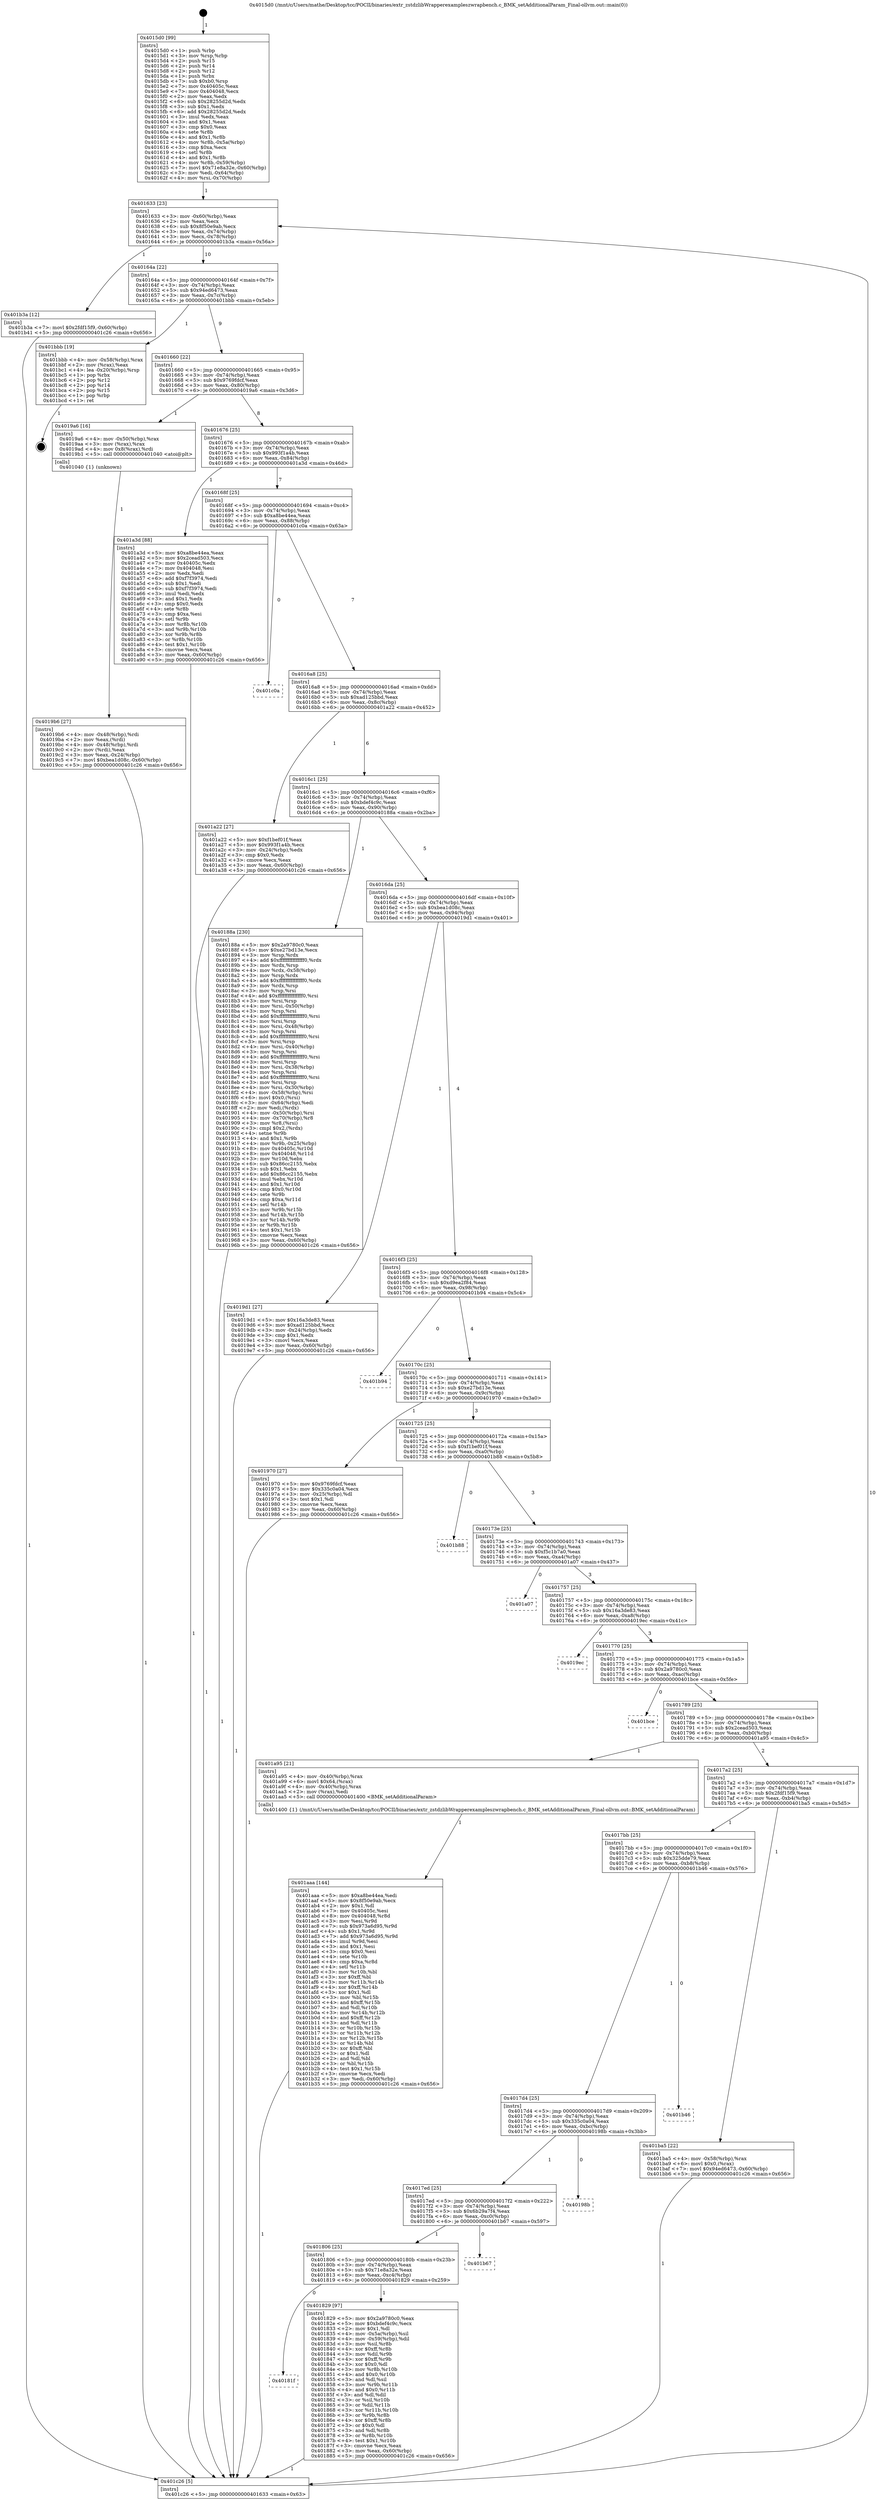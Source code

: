 digraph "0x4015d0" {
  label = "0x4015d0 (/mnt/c/Users/mathe/Desktop/tcc/POCII/binaries/extr_zstdzlibWrapperexampleszwrapbench.c_BMK_setAdditionalParam_Final-ollvm.out::main(0))"
  labelloc = "t"
  node[shape=record]

  Entry [label="",width=0.3,height=0.3,shape=circle,fillcolor=black,style=filled]
  "0x401633" [label="{
     0x401633 [23]\l
     | [instrs]\l
     &nbsp;&nbsp;0x401633 \<+3\>: mov -0x60(%rbp),%eax\l
     &nbsp;&nbsp;0x401636 \<+2\>: mov %eax,%ecx\l
     &nbsp;&nbsp;0x401638 \<+6\>: sub $0x8f50e9ab,%ecx\l
     &nbsp;&nbsp;0x40163e \<+3\>: mov %eax,-0x74(%rbp)\l
     &nbsp;&nbsp;0x401641 \<+3\>: mov %ecx,-0x78(%rbp)\l
     &nbsp;&nbsp;0x401644 \<+6\>: je 0000000000401b3a \<main+0x56a\>\l
  }"]
  "0x401b3a" [label="{
     0x401b3a [12]\l
     | [instrs]\l
     &nbsp;&nbsp;0x401b3a \<+7\>: movl $0x2fdf15f9,-0x60(%rbp)\l
     &nbsp;&nbsp;0x401b41 \<+5\>: jmp 0000000000401c26 \<main+0x656\>\l
  }"]
  "0x40164a" [label="{
     0x40164a [22]\l
     | [instrs]\l
     &nbsp;&nbsp;0x40164a \<+5\>: jmp 000000000040164f \<main+0x7f\>\l
     &nbsp;&nbsp;0x40164f \<+3\>: mov -0x74(%rbp),%eax\l
     &nbsp;&nbsp;0x401652 \<+5\>: sub $0x94ed6473,%eax\l
     &nbsp;&nbsp;0x401657 \<+3\>: mov %eax,-0x7c(%rbp)\l
     &nbsp;&nbsp;0x40165a \<+6\>: je 0000000000401bbb \<main+0x5eb\>\l
  }"]
  Exit [label="",width=0.3,height=0.3,shape=circle,fillcolor=black,style=filled,peripheries=2]
  "0x401bbb" [label="{
     0x401bbb [19]\l
     | [instrs]\l
     &nbsp;&nbsp;0x401bbb \<+4\>: mov -0x58(%rbp),%rax\l
     &nbsp;&nbsp;0x401bbf \<+2\>: mov (%rax),%eax\l
     &nbsp;&nbsp;0x401bc1 \<+4\>: lea -0x20(%rbp),%rsp\l
     &nbsp;&nbsp;0x401bc5 \<+1\>: pop %rbx\l
     &nbsp;&nbsp;0x401bc6 \<+2\>: pop %r12\l
     &nbsp;&nbsp;0x401bc8 \<+2\>: pop %r14\l
     &nbsp;&nbsp;0x401bca \<+2\>: pop %r15\l
     &nbsp;&nbsp;0x401bcc \<+1\>: pop %rbp\l
     &nbsp;&nbsp;0x401bcd \<+1\>: ret\l
  }"]
  "0x401660" [label="{
     0x401660 [22]\l
     | [instrs]\l
     &nbsp;&nbsp;0x401660 \<+5\>: jmp 0000000000401665 \<main+0x95\>\l
     &nbsp;&nbsp;0x401665 \<+3\>: mov -0x74(%rbp),%eax\l
     &nbsp;&nbsp;0x401668 \<+5\>: sub $0x9769fdcf,%eax\l
     &nbsp;&nbsp;0x40166d \<+3\>: mov %eax,-0x80(%rbp)\l
     &nbsp;&nbsp;0x401670 \<+6\>: je 00000000004019a6 \<main+0x3d6\>\l
  }"]
  "0x401aaa" [label="{
     0x401aaa [144]\l
     | [instrs]\l
     &nbsp;&nbsp;0x401aaa \<+5\>: mov $0xa8be44ea,%edi\l
     &nbsp;&nbsp;0x401aaf \<+5\>: mov $0x8f50e9ab,%ecx\l
     &nbsp;&nbsp;0x401ab4 \<+2\>: mov $0x1,%dl\l
     &nbsp;&nbsp;0x401ab6 \<+7\>: mov 0x40405c,%esi\l
     &nbsp;&nbsp;0x401abd \<+8\>: mov 0x404048,%r8d\l
     &nbsp;&nbsp;0x401ac5 \<+3\>: mov %esi,%r9d\l
     &nbsp;&nbsp;0x401ac8 \<+7\>: sub $0x973a6d95,%r9d\l
     &nbsp;&nbsp;0x401acf \<+4\>: sub $0x1,%r9d\l
     &nbsp;&nbsp;0x401ad3 \<+7\>: add $0x973a6d95,%r9d\l
     &nbsp;&nbsp;0x401ada \<+4\>: imul %r9d,%esi\l
     &nbsp;&nbsp;0x401ade \<+3\>: and $0x1,%esi\l
     &nbsp;&nbsp;0x401ae1 \<+3\>: cmp $0x0,%esi\l
     &nbsp;&nbsp;0x401ae4 \<+4\>: sete %r10b\l
     &nbsp;&nbsp;0x401ae8 \<+4\>: cmp $0xa,%r8d\l
     &nbsp;&nbsp;0x401aec \<+4\>: setl %r11b\l
     &nbsp;&nbsp;0x401af0 \<+3\>: mov %r10b,%bl\l
     &nbsp;&nbsp;0x401af3 \<+3\>: xor $0xff,%bl\l
     &nbsp;&nbsp;0x401af6 \<+3\>: mov %r11b,%r14b\l
     &nbsp;&nbsp;0x401af9 \<+4\>: xor $0xff,%r14b\l
     &nbsp;&nbsp;0x401afd \<+3\>: xor $0x1,%dl\l
     &nbsp;&nbsp;0x401b00 \<+3\>: mov %bl,%r15b\l
     &nbsp;&nbsp;0x401b03 \<+4\>: and $0xff,%r15b\l
     &nbsp;&nbsp;0x401b07 \<+3\>: and %dl,%r10b\l
     &nbsp;&nbsp;0x401b0a \<+3\>: mov %r14b,%r12b\l
     &nbsp;&nbsp;0x401b0d \<+4\>: and $0xff,%r12b\l
     &nbsp;&nbsp;0x401b11 \<+3\>: and %dl,%r11b\l
     &nbsp;&nbsp;0x401b14 \<+3\>: or %r10b,%r15b\l
     &nbsp;&nbsp;0x401b17 \<+3\>: or %r11b,%r12b\l
     &nbsp;&nbsp;0x401b1a \<+3\>: xor %r12b,%r15b\l
     &nbsp;&nbsp;0x401b1d \<+3\>: or %r14b,%bl\l
     &nbsp;&nbsp;0x401b20 \<+3\>: xor $0xff,%bl\l
     &nbsp;&nbsp;0x401b23 \<+3\>: or $0x1,%dl\l
     &nbsp;&nbsp;0x401b26 \<+2\>: and %dl,%bl\l
     &nbsp;&nbsp;0x401b28 \<+3\>: or %bl,%r15b\l
     &nbsp;&nbsp;0x401b2b \<+4\>: test $0x1,%r15b\l
     &nbsp;&nbsp;0x401b2f \<+3\>: cmovne %ecx,%edi\l
     &nbsp;&nbsp;0x401b32 \<+3\>: mov %edi,-0x60(%rbp)\l
     &nbsp;&nbsp;0x401b35 \<+5\>: jmp 0000000000401c26 \<main+0x656\>\l
  }"]
  "0x4019a6" [label="{
     0x4019a6 [16]\l
     | [instrs]\l
     &nbsp;&nbsp;0x4019a6 \<+4\>: mov -0x50(%rbp),%rax\l
     &nbsp;&nbsp;0x4019aa \<+3\>: mov (%rax),%rax\l
     &nbsp;&nbsp;0x4019ad \<+4\>: mov 0x8(%rax),%rdi\l
     &nbsp;&nbsp;0x4019b1 \<+5\>: call 0000000000401040 \<atoi@plt\>\l
     | [calls]\l
     &nbsp;&nbsp;0x401040 \{1\} (unknown)\l
  }"]
  "0x401676" [label="{
     0x401676 [25]\l
     | [instrs]\l
     &nbsp;&nbsp;0x401676 \<+5\>: jmp 000000000040167b \<main+0xab\>\l
     &nbsp;&nbsp;0x40167b \<+3\>: mov -0x74(%rbp),%eax\l
     &nbsp;&nbsp;0x40167e \<+5\>: sub $0x993f1a4b,%eax\l
     &nbsp;&nbsp;0x401683 \<+6\>: mov %eax,-0x84(%rbp)\l
     &nbsp;&nbsp;0x401689 \<+6\>: je 0000000000401a3d \<main+0x46d\>\l
  }"]
  "0x4019b6" [label="{
     0x4019b6 [27]\l
     | [instrs]\l
     &nbsp;&nbsp;0x4019b6 \<+4\>: mov -0x48(%rbp),%rdi\l
     &nbsp;&nbsp;0x4019ba \<+2\>: mov %eax,(%rdi)\l
     &nbsp;&nbsp;0x4019bc \<+4\>: mov -0x48(%rbp),%rdi\l
     &nbsp;&nbsp;0x4019c0 \<+2\>: mov (%rdi),%eax\l
     &nbsp;&nbsp;0x4019c2 \<+3\>: mov %eax,-0x24(%rbp)\l
     &nbsp;&nbsp;0x4019c5 \<+7\>: movl $0xbea1d08c,-0x60(%rbp)\l
     &nbsp;&nbsp;0x4019cc \<+5\>: jmp 0000000000401c26 \<main+0x656\>\l
  }"]
  "0x401a3d" [label="{
     0x401a3d [88]\l
     | [instrs]\l
     &nbsp;&nbsp;0x401a3d \<+5\>: mov $0xa8be44ea,%eax\l
     &nbsp;&nbsp;0x401a42 \<+5\>: mov $0x2cead503,%ecx\l
     &nbsp;&nbsp;0x401a47 \<+7\>: mov 0x40405c,%edx\l
     &nbsp;&nbsp;0x401a4e \<+7\>: mov 0x404048,%esi\l
     &nbsp;&nbsp;0x401a55 \<+2\>: mov %edx,%edi\l
     &nbsp;&nbsp;0x401a57 \<+6\>: add $0xf7f3974,%edi\l
     &nbsp;&nbsp;0x401a5d \<+3\>: sub $0x1,%edi\l
     &nbsp;&nbsp;0x401a60 \<+6\>: sub $0xf7f3974,%edi\l
     &nbsp;&nbsp;0x401a66 \<+3\>: imul %edi,%edx\l
     &nbsp;&nbsp;0x401a69 \<+3\>: and $0x1,%edx\l
     &nbsp;&nbsp;0x401a6c \<+3\>: cmp $0x0,%edx\l
     &nbsp;&nbsp;0x401a6f \<+4\>: sete %r8b\l
     &nbsp;&nbsp;0x401a73 \<+3\>: cmp $0xa,%esi\l
     &nbsp;&nbsp;0x401a76 \<+4\>: setl %r9b\l
     &nbsp;&nbsp;0x401a7a \<+3\>: mov %r8b,%r10b\l
     &nbsp;&nbsp;0x401a7d \<+3\>: and %r9b,%r10b\l
     &nbsp;&nbsp;0x401a80 \<+3\>: xor %r9b,%r8b\l
     &nbsp;&nbsp;0x401a83 \<+3\>: or %r8b,%r10b\l
     &nbsp;&nbsp;0x401a86 \<+4\>: test $0x1,%r10b\l
     &nbsp;&nbsp;0x401a8a \<+3\>: cmovne %ecx,%eax\l
     &nbsp;&nbsp;0x401a8d \<+3\>: mov %eax,-0x60(%rbp)\l
     &nbsp;&nbsp;0x401a90 \<+5\>: jmp 0000000000401c26 \<main+0x656\>\l
  }"]
  "0x40168f" [label="{
     0x40168f [25]\l
     | [instrs]\l
     &nbsp;&nbsp;0x40168f \<+5\>: jmp 0000000000401694 \<main+0xc4\>\l
     &nbsp;&nbsp;0x401694 \<+3\>: mov -0x74(%rbp),%eax\l
     &nbsp;&nbsp;0x401697 \<+5\>: sub $0xa8be44ea,%eax\l
     &nbsp;&nbsp;0x40169c \<+6\>: mov %eax,-0x88(%rbp)\l
     &nbsp;&nbsp;0x4016a2 \<+6\>: je 0000000000401c0a \<main+0x63a\>\l
  }"]
  "0x4015d0" [label="{
     0x4015d0 [99]\l
     | [instrs]\l
     &nbsp;&nbsp;0x4015d0 \<+1\>: push %rbp\l
     &nbsp;&nbsp;0x4015d1 \<+3\>: mov %rsp,%rbp\l
     &nbsp;&nbsp;0x4015d4 \<+2\>: push %r15\l
     &nbsp;&nbsp;0x4015d6 \<+2\>: push %r14\l
     &nbsp;&nbsp;0x4015d8 \<+2\>: push %r12\l
     &nbsp;&nbsp;0x4015da \<+1\>: push %rbx\l
     &nbsp;&nbsp;0x4015db \<+7\>: sub $0xb0,%rsp\l
     &nbsp;&nbsp;0x4015e2 \<+7\>: mov 0x40405c,%eax\l
     &nbsp;&nbsp;0x4015e9 \<+7\>: mov 0x404048,%ecx\l
     &nbsp;&nbsp;0x4015f0 \<+2\>: mov %eax,%edx\l
     &nbsp;&nbsp;0x4015f2 \<+6\>: sub $0x28255d2d,%edx\l
     &nbsp;&nbsp;0x4015f8 \<+3\>: sub $0x1,%edx\l
     &nbsp;&nbsp;0x4015fb \<+6\>: add $0x28255d2d,%edx\l
     &nbsp;&nbsp;0x401601 \<+3\>: imul %edx,%eax\l
     &nbsp;&nbsp;0x401604 \<+3\>: and $0x1,%eax\l
     &nbsp;&nbsp;0x401607 \<+3\>: cmp $0x0,%eax\l
     &nbsp;&nbsp;0x40160a \<+4\>: sete %r8b\l
     &nbsp;&nbsp;0x40160e \<+4\>: and $0x1,%r8b\l
     &nbsp;&nbsp;0x401612 \<+4\>: mov %r8b,-0x5a(%rbp)\l
     &nbsp;&nbsp;0x401616 \<+3\>: cmp $0xa,%ecx\l
     &nbsp;&nbsp;0x401619 \<+4\>: setl %r8b\l
     &nbsp;&nbsp;0x40161d \<+4\>: and $0x1,%r8b\l
     &nbsp;&nbsp;0x401621 \<+4\>: mov %r8b,-0x59(%rbp)\l
     &nbsp;&nbsp;0x401625 \<+7\>: movl $0x71e8a32e,-0x60(%rbp)\l
     &nbsp;&nbsp;0x40162c \<+3\>: mov %edi,-0x64(%rbp)\l
     &nbsp;&nbsp;0x40162f \<+4\>: mov %rsi,-0x70(%rbp)\l
  }"]
  "0x401c0a" [label="{
     0x401c0a\l
  }", style=dashed]
  "0x4016a8" [label="{
     0x4016a8 [25]\l
     | [instrs]\l
     &nbsp;&nbsp;0x4016a8 \<+5\>: jmp 00000000004016ad \<main+0xdd\>\l
     &nbsp;&nbsp;0x4016ad \<+3\>: mov -0x74(%rbp),%eax\l
     &nbsp;&nbsp;0x4016b0 \<+5\>: sub $0xad125bbd,%eax\l
     &nbsp;&nbsp;0x4016b5 \<+6\>: mov %eax,-0x8c(%rbp)\l
     &nbsp;&nbsp;0x4016bb \<+6\>: je 0000000000401a22 \<main+0x452\>\l
  }"]
  "0x401c26" [label="{
     0x401c26 [5]\l
     | [instrs]\l
     &nbsp;&nbsp;0x401c26 \<+5\>: jmp 0000000000401633 \<main+0x63\>\l
  }"]
  "0x401a22" [label="{
     0x401a22 [27]\l
     | [instrs]\l
     &nbsp;&nbsp;0x401a22 \<+5\>: mov $0xf1bef01f,%eax\l
     &nbsp;&nbsp;0x401a27 \<+5\>: mov $0x993f1a4b,%ecx\l
     &nbsp;&nbsp;0x401a2c \<+3\>: mov -0x24(%rbp),%edx\l
     &nbsp;&nbsp;0x401a2f \<+3\>: cmp $0x0,%edx\l
     &nbsp;&nbsp;0x401a32 \<+3\>: cmove %ecx,%eax\l
     &nbsp;&nbsp;0x401a35 \<+3\>: mov %eax,-0x60(%rbp)\l
     &nbsp;&nbsp;0x401a38 \<+5\>: jmp 0000000000401c26 \<main+0x656\>\l
  }"]
  "0x4016c1" [label="{
     0x4016c1 [25]\l
     | [instrs]\l
     &nbsp;&nbsp;0x4016c1 \<+5\>: jmp 00000000004016c6 \<main+0xf6\>\l
     &nbsp;&nbsp;0x4016c6 \<+3\>: mov -0x74(%rbp),%eax\l
     &nbsp;&nbsp;0x4016c9 \<+5\>: sub $0xbdef4c9c,%eax\l
     &nbsp;&nbsp;0x4016ce \<+6\>: mov %eax,-0x90(%rbp)\l
     &nbsp;&nbsp;0x4016d4 \<+6\>: je 000000000040188a \<main+0x2ba\>\l
  }"]
  "0x40181f" [label="{
     0x40181f\l
  }", style=dashed]
  "0x40188a" [label="{
     0x40188a [230]\l
     | [instrs]\l
     &nbsp;&nbsp;0x40188a \<+5\>: mov $0x2a9780c0,%eax\l
     &nbsp;&nbsp;0x40188f \<+5\>: mov $0xe27bd13e,%ecx\l
     &nbsp;&nbsp;0x401894 \<+3\>: mov %rsp,%rdx\l
     &nbsp;&nbsp;0x401897 \<+4\>: add $0xfffffffffffffff0,%rdx\l
     &nbsp;&nbsp;0x40189b \<+3\>: mov %rdx,%rsp\l
     &nbsp;&nbsp;0x40189e \<+4\>: mov %rdx,-0x58(%rbp)\l
     &nbsp;&nbsp;0x4018a2 \<+3\>: mov %rsp,%rdx\l
     &nbsp;&nbsp;0x4018a5 \<+4\>: add $0xfffffffffffffff0,%rdx\l
     &nbsp;&nbsp;0x4018a9 \<+3\>: mov %rdx,%rsp\l
     &nbsp;&nbsp;0x4018ac \<+3\>: mov %rsp,%rsi\l
     &nbsp;&nbsp;0x4018af \<+4\>: add $0xfffffffffffffff0,%rsi\l
     &nbsp;&nbsp;0x4018b3 \<+3\>: mov %rsi,%rsp\l
     &nbsp;&nbsp;0x4018b6 \<+4\>: mov %rsi,-0x50(%rbp)\l
     &nbsp;&nbsp;0x4018ba \<+3\>: mov %rsp,%rsi\l
     &nbsp;&nbsp;0x4018bd \<+4\>: add $0xfffffffffffffff0,%rsi\l
     &nbsp;&nbsp;0x4018c1 \<+3\>: mov %rsi,%rsp\l
     &nbsp;&nbsp;0x4018c4 \<+4\>: mov %rsi,-0x48(%rbp)\l
     &nbsp;&nbsp;0x4018c8 \<+3\>: mov %rsp,%rsi\l
     &nbsp;&nbsp;0x4018cb \<+4\>: add $0xfffffffffffffff0,%rsi\l
     &nbsp;&nbsp;0x4018cf \<+3\>: mov %rsi,%rsp\l
     &nbsp;&nbsp;0x4018d2 \<+4\>: mov %rsi,-0x40(%rbp)\l
     &nbsp;&nbsp;0x4018d6 \<+3\>: mov %rsp,%rsi\l
     &nbsp;&nbsp;0x4018d9 \<+4\>: add $0xfffffffffffffff0,%rsi\l
     &nbsp;&nbsp;0x4018dd \<+3\>: mov %rsi,%rsp\l
     &nbsp;&nbsp;0x4018e0 \<+4\>: mov %rsi,-0x38(%rbp)\l
     &nbsp;&nbsp;0x4018e4 \<+3\>: mov %rsp,%rsi\l
     &nbsp;&nbsp;0x4018e7 \<+4\>: add $0xfffffffffffffff0,%rsi\l
     &nbsp;&nbsp;0x4018eb \<+3\>: mov %rsi,%rsp\l
     &nbsp;&nbsp;0x4018ee \<+4\>: mov %rsi,-0x30(%rbp)\l
     &nbsp;&nbsp;0x4018f2 \<+4\>: mov -0x58(%rbp),%rsi\l
     &nbsp;&nbsp;0x4018f6 \<+6\>: movl $0x0,(%rsi)\l
     &nbsp;&nbsp;0x4018fc \<+3\>: mov -0x64(%rbp),%edi\l
     &nbsp;&nbsp;0x4018ff \<+2\>: mov %edi,(%rdx)\l
     &nbsp;&nbsp;0x401901 \<+4\>: mov -0x50(%rbp),%rsi\l
     &nbsp;&nbsp;0x401905 \<+4\>: mov -0x70(%rbp),%r8\l
     &nbsp;&nbsp;0x401909 \<+3\>: mov %r8,(%rsi)\l
     &nbsp;&nbsp;0x40190c \<+3\>: cmpl $0x2,(%rdx)\l
     &nbsp;&nbsp;0x40190f \<+4\>: setne %r9b\l
     &nbsp;&nbsp;0x401913 \<+4\>: and $0x1,%r9b\l
     &nbsp;&nbsp;0x401917 \<+4\>: mov %r9b,-0x25(%rbp)\l
     &nbsp;&nbsp;0x40191b \<+8\>: mov 0x40405c,%r10d\l
     &nbsp;&nbsp;0x401923 \<+8\>: mov 0x404048,%r11d\l
     &nbsp;&nbsp;0x40192b \<+3\>: mov %r10d,%ebx\l
     &nbsp;&nbsp;0x40192e \<+6\>: sub $0x86cc2155,%ebx\l
     &nbsp;&nbsp;0x401934 \<+3\>: sub $0x1,%ebx\l
     &nbsp;&nbsp;0x401937 \<+6\>: add $0x86cc2155,%ebx\l
     &nbsp;&nbsp;0x40193d \<+4\>: imul %ebx,%r10d\l
     &nbsp;&nbsp;0x401941 \<+4\>: and $0x1,%r10d\l
     &nbsp;&nbsp;0x401945 \<+4\>: cmp $0x0,%r10d\l
     &nbsp;&nbsp;0x401949 \<+4\>: sete %r9b\l
     &nbsp;&nbsp;0x40194d \<+4\>: cmp $0xa,%r11d\l
     &nbsp;&nbsp;0x401951 \<+4\>: setl %r14b\l
     &nbsp;&nbsp;0x401955 \<+3\>: mov %r9b,%r15b\l
     &nbsp;&nbsp;0x401958 \<+3\>: and %r14b,%r15b\l
     &nbsp;&nbsp;0x40195b \<+3\>: xor %r14b,%r9b\l
     &nbsp;&nbsp;0x40195e \<+3\>: or %r9b,%r15b\l
     &nbsp;&nbsp;0x401961 \<+4\>: test $0x1,%r15b\l
     &nbsp;&nbsp;0x401965 \<+3\>: cmovne %ecx,%eax\l
     &nbsp;&nbsp;0x401968 \<+3\>: mov %eax,-0x60(%rbp)\l
     &nbsp;&nbsp;0x40196b \<+5\>: jmp 0000000000401c26 \<main+0x656\>\l
  }"]
  "0x4016da" [label="{
     0x4016da [25]\l
     | [instrs]\l
     &nbsp;&nbsp;0x4016da \<+5\>: jmp 00000000004016df \<main+0x10f\>\l
     &nbsp;&nbsp;0x4016df \<+3\>: mov -0x74(%rbp),%eax\l
     &nbsp;&nbsp;0x4016e2 \<+5\>: sub $0xbea1d08c,%eax\l
     &nbsp;&nbsp;0x4016e7 \<+6\>: mov %eax,-0x94(%rbp)\l
     &nbsp;&nbsp;0x4016ed \<+6\>: je 00000000004019d1 \<main+0x401\>\l
  }"]
  "0x401829" [label="{
     0x401829 [97]\l
     | [instrs]\l
     &nbsp;&nbsp;0x401829 \<+5\>: mov $0x2a9780c0,%eax\l
     &nbsp;&nbsp;0x40182e \<+5\>: mov $0xbdef4c9c,%ecx\l
     &nbsp;&nbsp;0x401833 \<+2\>: mov $0x1,%dl\l
     &nbsp;&nbsp;0x401835 \<+4\>: mov -0x5a(%rbp),%sil\l
     &nbsp;&nbsp;0x401839 \<+4\>: mov -0x59(%rbp),%dil\l
     &nbsp;&nbsp;0x40183d \<+3\>: mov %sil,%r8b\l
     &nbsp;&nbsp;0x401840 \<+4\>: xor $0xff,%r8b\l
     &nbsp;&nbsp;0x401844 \<+3\>: mov %dil,%r9b\l
     &nbsp;&nbsp;0x401847 \<+4\>: xor $0xff,%r9b\l
     &nbsp;&nbsp;0x40184b \<+3\>: xor $0x0,%dl\l
     &nbsp;&nbsp;0x40184e \<+3\>: mov %r8b,%r10b\l
     &nbsp;&nbsp;0x401851 \<+4\>: and $0x0,%r10b\l
     &nbsp;&nbsp;0x401855 \<+3\>: and %dl,%sil\l
     &nbsp;&nbsp;0x401858 \<+3\>: mov %r9b,%r11b\l
     &nbsp;&nbsp;0x40185b \<+4\>: and $0x0,%r11b\l
     &nbsp;&nbsp;0x40185f \<+3\>: and %dl,%dil\l
     &nbsp;&nbsp;0x401862 \<+3\>: or %sil,%r10b\l
     &nbsp;&nbsp;0x401865 \<+3\>: or %dil,%r11b\l
     &nbsp;&nbsp;0x401868 \<+3\>: xor %r11b,%r10b\l
     &nbsp;&nbsp;0x40186b \<+3\>: or %r9b,%r8b\l
     &nbsp;&nbsp;0x40186e \<+4\>: xor $0xff,%r8b\l
     &nbsp;&nbsp;0x401872 \<+3\>: or $0x0,%dl\l
     &nbsp;&nbsp;0x401875 \<+3\>: and %dl,%r8b\l
     &nbsp;&nbsp;0x401878 \<+3\>: or %r8b,%r10b\l
     &nbsp;&nbsp;0x40187b \<+4\>: test $0x1,%r10b\l
     &nbsp;&nbsp;0x40187f \<+3\>: cmovne %ecx,%eax\l
     &nbsp;&nbsp;0x401882 \<+3\>: mov %eax,-0x60(%rbp)\l
     &nbsp;&nbsp;0x401885 \<+5\>: jmp 0000000000401c26 \<main+0x656\>\l
  }"]
  "0x4019d1" [label="{
     0x4019d1 [27]\l
     | [instrs]\l
     &nbsp;&nbsp;0x4019d1 \<+5\>: mov $0x16a3de83,%eax\l
     &nbsp;&nbsp;0x4019d6 \<+5\>: mov $0xad125bbd,%ecx\l
     &nbsp;&nbsp;0x4019db \<+3\>: mov -0x24(%rbp),%edx\l
     &nbsp;&nbsp;0x4019de \<+3\>: cmp $0x1,%edx\l
     &nbsp;&nbsp;0x4019e1 \<+3\>: cmovl %ecx,%eax\l
     &nbsp;&nbsp;0x4019e4 \<+3\>: mov %eax,-0x60(%rbp)\l
     &nbsp;&nbsp;0x4019e7 \<+5\>: jmp 0000000000401c26 \<main+0x656\>\l
  }"]
  "0x4016f3" [label="{
     0x4016f3 [25]\l
     | [instrs]\l
     &nbsp;&nbsp;0x4016f3 \<+5\>: jmp 00000000004016f8 \<main+0x128\>\l
     &nbsp;&nbsp;0x4016f8 \<+3\>: mov -0x74(%rbp),%eax\l
     &nbsp;&nbsp;0x4016fb \<+5\>: sub $0xd9ea2f84,%eax\l
     &nbsp;&nbsp;0x401700 \<+6\>: mov %eax,-0x98(%rbp)\l
     &nbsp;&nbsp;0x401706 \<+6\>: je 0000000000401b94 \<main+0x5c4\>\l
  }"]
  "0x401806" [label="{
     0x401806 [25]\l
     | [instrs]\l
     &nbsp;&nbsp;0x401806 \<+5\>: jmp 000000000040180b \<main+0x23b\>\l
     &nbsp;&nbsp;0x40180b \<+3\>: mov -0x74(%rbp),%eax\l
     &nbsp;&nbsp;0x40180e \<+5\>: sub $0x71e8a32e,%eax\l
     &nbsp;&nbsp;0x401813 \<+6\>: mov %eax,-0xc4(%rbp)\l
     &nbsp;&nbsp;0x401819 \<+6\>: je 0000000000401829 \<main+0x259\>\l
  }"]
  "0x401b94" [label="{
     0x401b94\l
  }", style=dashed]
  "0x40170c" [label="{
     0x40170c [25]\l
     | [instrs]\l
     &nbsp;&nbsp;0x40170c \<+5\>: jmp 0000000000401711 \<main+0x141\>\l
     &nbsp;&nbsp;0x401711 \<+3\>: mov -0x74(%rbp),%eax\l
     &nbsp;&nbsp;0x401714 \<+5\>: sub $0xe27bd13e,%eax\l
     &nbsp;&nbsp;0x401719 \<+6\>: mov %eax,-0x9c(%rbp)\l
     &nbsp;&nbsp;0x40171f \<+6\>: je 0000000000401970 \<main+0x3a0\>\l
  }"]
  "0x401b67" [label="{
     0x401b67\l
  }", style=dashed]
  "0x401970" [label="{
     0x401970 [27]\l
     | [instrs]\l
     &nbsp;&nbsp;0x401970 \<+5\>: mov $0x9769fdcf,%eax\l
     &nbsp;&nbsp;0x401975 \<+5\>: mov $0x335c0a04,%ecx\l
     &nbsp;&nbsp;0x40197a \<+3\>: mov -0x25(%rbp),%dl\l
     &nbsp;&nbsp;0x40197d \<+3\>: test $0x1,%dl\l
     &nbsp;&nbsp;0x401980 \<+3\>: cmovne %ecx,%eax\l
     &nbsp;&nbsp;0x401983 \<+3\>: mov %eax,-0x60(%rbp)\l
     &nbsp;&nbsp;0x401986 \<+5\>: jmp 0000000000401c26 \<main+0x656\>\l
  }"]
  "0x401725" [label="{
     0x401725 [25]\l
     | [instrs]\l
     &nbsp;&nbsp;0x401725 \<+5\>: jmp 000000000040172a \<main+0x15a\>\l
     &nbsp;&nbsp;0x40172a \<+3\>: mov -0x74(%rbp),%eax\l
     &nbsp;&nbsp;0x40172d \<+5\>: sub $0xf1bef01f,%eax\l
     &nbsp;&nbsp;0x401732 \<+6\>: mov %eax,-0xa0(%rbp)\l
     &nbsp;&nbsp;0x401738 \<+6\>: je 0000000000401b88 \<main+0x5b8\>\l
  }"]
  "0x4017ed" [label="{
     0x4017ed [25]\l
     | [instrs]\l
     &nbsp;&nbsp;0x4017ed \<+5\>: jmp 00000000004017f2 \<main+0x222\>\l
     &nbsp;&nbsp;0x4017f2 \<+3\>: mov -0x74(%rbp),%eax\l
     &nbsp;&nbsp;0x4017f5 \<+5\>: sub $0x6b29a7f4,%eax\l
     &nbsp;&nbsp;0x4017fa \<+6\>: mov %eax,-0xc0(%rbp)\l
     &nbsp;&nbsp;0x401800 \<+6\>: je 0000000000401b67 \<main+0x597\>\l
  }"]
  "0x401b88" [label="{
     0x401b88\l
  }", style=dashed]
  "0x40173e" [label="{
     0x40173e [25]\l
     | [instrs]\l
     &nbsp;&nbsp;0x40173e \<+5\>: jmp 0000000000401743 \<main+0x173\>\l
     &nbsp;&nbsp;0x401743 \<+3\>: mov -0x74(%rbp),%eax\l
     &nbsp;&nbsp;0x401746 \<+5\>: sub $0xf5c1b7a0,%eax\l
     &nbsp;&nbsp;0x40174b \<+6\>: mov %eax,-0xa4(%rbp)\l
     &nbsp;&nbsp;0x401751 \<+6\>: je 0000000000401a07 \<main+0x437\>\l
  }"]
  "0x40198b" [label="{
     0x40198b\l
  }", style=dashed]
  "0x401a07" [label="{
     0x401a07\l
  }", style=dashed]
  "0x401757" [label="{
     0x401757 [25]\l
     | [instrs]\l
     &nbsp;&nbsp;0x401757 \<+5\>: jmp 000000000040175c \<main+0x18c\>\l
     &nbsp;&nbsp;0x40175c \<+3\>: mov -0x74(%rbp),%eax\l
     &nbsp;&nbsp;0x40175f \<+5\>: sub $0x16a3de83,%eax\l
     &nbsp;&nbsp;0x401764 \<+6\>: mov %eax,-0xa8(%rbp)\l
     &nbsp;&nbsp;0x40176a \<+6\>: je 00000000004019ec \<main+0x41c\>\l
  }"]
  "0x4017d4" [label="{
     0x4017d4 [25]\l
     | [instrs]\l
     &nbsp;&nbsp;0x4017d4 \<+5\>: jmp 00000000004017d9 \<main+0x209\>\l
     &nbsp;&nbsp;0x4017d9 \<+3\>: mov -0x74(%rbp),%eax\l
     &nbsp;&nbsp;0x4017dc \<+5\>: sub $0x335c0a04,%eax\l
     &nbsp;&nbsp;0x4017e1 \<+6\>: mov %eax,-0xbc(%rbp)\l
     &nbsp;&nbsp;0x4017e7 \<+6\>: je 000000000040198b \<main+0x3bb\>\l
  }"]
  "0x4019ec" [label="{
     0x4019ec\l
  }", style=dashed]
  "0x401770" [label="{
     0x401770 [25]\l
     | [instrs]\l
     &nbsp;&nbsp;0x401770 \<+5\>: jmp 0000000000401775 \<main+0x1a5\>\l
     &nbsp;&nbsp;0x401775 \<+3\>: mov -0x74(%rbp),%eax\l
     &nbsp;&nbsp;0x401778 \<+5\>: sub $0x2a9780c0,%eax\l
     &nbsp;&nbsp;0x40177d \<+6\>: mov %eax,-0xac(%rbp)\l
     &nbsp;&nbsp;0x401783 \<+6\>: je 0000000000401bce \<main+0x5fe\>\l
  }"]
  "0x401b46" [label="{
     0x401b46\l
  }", style=dashed]
  "0x401bce" [label="{
     0x401bce\l
  }", style=dashed]
  "0x401789" [label="{
     0x401789 [25]\l
     | [instrs]\l
     &nbsp;&nbsp;0x401789 \<+5\>: jmp 000000000040178e \<main+0x1be\>\l
     &nbsp;&nbsp;0x40178e \<+3\>: mov -0x74(%rbp),%eax\l
     &nbsp;&nbsp;0x401791 \<+5\>: sub $0x2cead503,%eax\l
     &nbsp;&nbsp;0x401796 \<+6\>: mov %eax,-0xb0(%rbp)\l
     &nbsp;&nbsp;0x40179c \<+6\>: je 0000000000401a95 \<main+0x4c5\>\l
  }"]
  "0x4017bb" [label="{
     0x4017bb [25]\l
     | [instrs]\l
     &nbsp;&nbsp;0x4017bb \<+5\>: jmp 00000000004017c0 \<main+0x1f0\>\l
     &nbsp;&nbsp;0x4017c0 \<+3\>: mov -0x74(%rbp),%eax\l
     &nbsp;&nbsp;0x4017c3 \<+5\>: sub $0x325dde79,%eax\l
     &nbsp;&nbsp;0x4017c8 \<+6\>: mov %eax,-0xb8(%rbp)\l
     &nbsp;&nbsp;0x4017ce \<+6\>: je 0000000000401b46 \<main+0x576\>\l
  }"]
  "0x401a95" [label="{
     0x401a95 [21]\l
     | [instrs]\l
     &nbsp;&nbsp;0x401a95 \<+4\>: mov -0x40(%rbp),%rax\l
     &nbsp;&nbsp;0x401a99 \<+6\>: movl $0x64,(%rax)\l
     &nbsp;&nbsp;0x401a9f \<+4\>: mov -0x40(%rbp),%rax\l
     &nbsp;&nbsp;0x401aa3 \<+2\>: mov (%rax),%edi\l
     &nbsp;&nbsp;0x401aa5 \<+5\>: call 0000000000401400 \<BMK_setAdditionalParam\>\l
     | [calls]\l
     &nbsp;&nbsp;0x401400 \{1\} (/mnt/c/Users/mathe/Desktop/tcc/POCII/binaries/extr_zstdzlibWrapperexampleszwrapbench.c_BMK_setAdditionalParam_Final-ollvm.out::BMK_setAdditionalParam)\l
  }"]
  "0x4017a2" [label="{
     0x4017a2 [25]\l
     | [instrs]\l
     &nbsp;&nbsp;0x4017a2 \<+5\>: jmp 00000000004017a7 \<main+0x1d7\>\l
     &nbsp;&nbsp;0x4017a7 \<+3\>: mov -0x74(%rbp),%eax\l
     &nbsp;&nbsp;0x4017aa \<+5\>: sub $0x2fdf15f9,%eax\l
     &nbsp;&nbsp;0x4017af \<+6\>: mov %eax,-0xb4(%rbp)\l
     &nbsp;&nbsp;0x4017b5 \<+6\>: je 0000000000401ba5 \<main+0x5d5\>\l
  }"]
  "0x401ba5" [label="{
     0x401ba5 [22]\l
     | [instrs]\l
     &nbsp;&nbsp;0x401ba5 \<+4\>: mov -0x58(%rbp),%rax\l
     &nbsp;&nbsp;0x401ba9 \<+6\>: movl $0x0,(%rax)\l
     &nbsp;&nbsp;0x401baf \<+7\>: movl $0x94ed6473,-0x60(%rbp)\l
     &nbsp;&nbsp;0x401bb6 \<+5\>: jmp 0000000000401c26 \<main+0x656\>\l
  }"]
  Entry -> "0x4015d0" [label=" 1"]
  "0x401633" -> "0x401b3a" [label=" 1"]
  "0x401633" -> "0x40164a" [label=" 10"]
  "0x401bbb" -> Exit [label=" 1"]
  "0x40164a" -> "0x401bbb" [label=" 1"]
  "0x40164a" -> "0x401660" [label=" 9"]
  "0x401ba5" -> "0x401c26" [label=" 1"]
  "0x401660" -> "0x4019a6" [label=" 1"]
  "0x401660" -> "0x401676" [label=" 8"]
  "0x401b3a" -> "0x401c26" [label=" 1"]
  "0x401676" -> "0x401a3d" [label=" 1"]
  "0x401676" -> "0x40168f" [label=" 7"]
  "0x401aaa" -> "0x401c26" [label=" 1"]
  "0x40168f" -> "0x401c0a" [label=" 0"]
  "0x40168f" -> "0x4016a8" [label=" 7"]
  "0x401a95" -> "0x401aaa" [label=" 1"]
  "0x4016a8" -> "0x401a22" [label=" 1"]
  "0x4016a8" -> "0x4016c1" [label=" 6"]
  "0x401a3d" -> "0x401c26" [label=" 1"]
  "0x4016c1" -> "0x40188a" [label=" 1"]
  "0x4016c1" -> "0x4016da" [label=" 5"]
  "0x401a22" -> "0x401c26" [label=" 1"]
  "0x4016da" -> "0x4019d1" [label=" 1"]
  "0x4016da" -> "0x4016f3" [label=" 4"]
  "0x4019d1" -> "0x401c26" [label=" 1"]
  "0x4016f3" -> "0x401b94" [label=" 0"]
  "0x4016f3" -> "0x40170c" [label=" 4"]
  "0x4019a6" -> "0x4019b6" [label=" 1"]
  "0x40170c" -> "0x401970" [label=" 1"]
  "0x40170c" -> "0x401725" [label=" 3"]
  "0x401970" -> "0x401c26" [label=" 1"]
  "0x401725" -> "0x401b88" [label=" 0"]
  "0x401725" -> "0x40173e" [label=" 3"]
  "0x401c26" -> "0x401633" [label=" 10"]
  "0x40173e" -> "0x401a07" [label=" 0"]
  "0x40173e" -> "0x401757" [label=" 3"]
  "0x4015d0" -> "0x401633" [label=" 1"]
  "0x401757" -> "0x4019ec" [label=" 0"]
  "0x401757" -> "0x401770" [label=" 3"]
  "0x401806" -> "0x40181f" [label=" 0"]
  "0x401770" -> "0x401bce" [label=" 0"]
  "0x401770" -> "0x401789" [label=" 3"]
  "0x401806" -> "0x401829" [label=" 1"]
  "0x401789" -> "0x401a95" [label=" 1"]
  "0x401789" -> "0x4017a2" [label=" 2"]
  "0x4017ed" -> "0x401806" [label=" 1"]
  "0x4017a2" -> "0x401ba5" [label=" 1"]
  "0x4017a2" -> "0x4017bb" [label=" 1"]
  "0x4019b6" -> "0x401c26" [label=" 1"]
  "0x4017bb" -> "0x401b46" [label=" 0"]
  "0x4017bb" -> "0x4017d4" [label=" 1"]
  "0x401829" -> "0x401c26" [label=" 1"]
  "0x4017d4" -> "0x40198b" [label=" 0"]
  "0x4017d4" -> "0x4017ed" [label=" 1"]
  "0x40188a" -> "0x401c26" [label=" 1"]
  "0x4017ed" -> "0x401b67" [label=" 0"]
}
